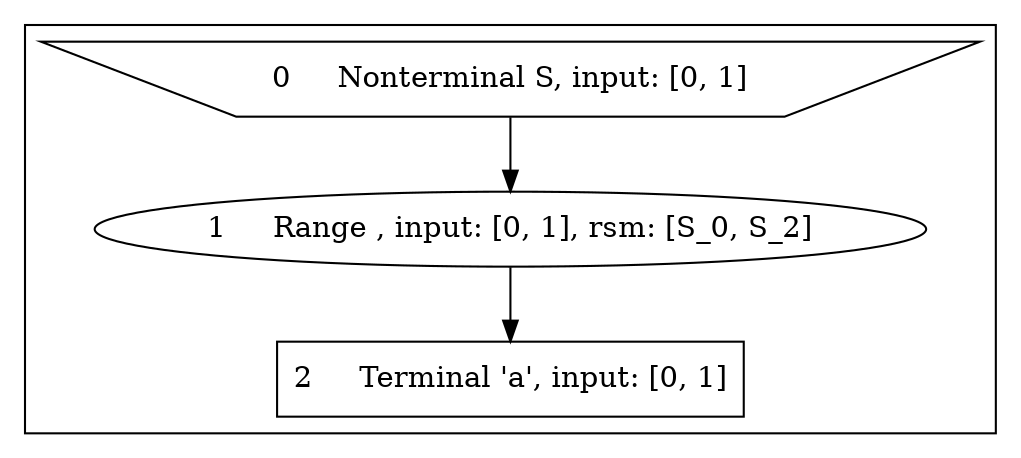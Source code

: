 digraph g {
labelloc="t"
label=""
subgraph cluster_0{
labelloc="t"
_0_0 [label = "0     Nonterminal S, input: [0, 1]", shape = invtrapezium]
_0_1 [label = "1     Range , input: [0, 1], rsm: [S_0, S_2]", shape = ellipse]
_0_2 [label = "2     Terminal 'a', input: [0, 1]", shape = rectangle]
_0_0->_0_1
_0_1->_0_2
}

}
